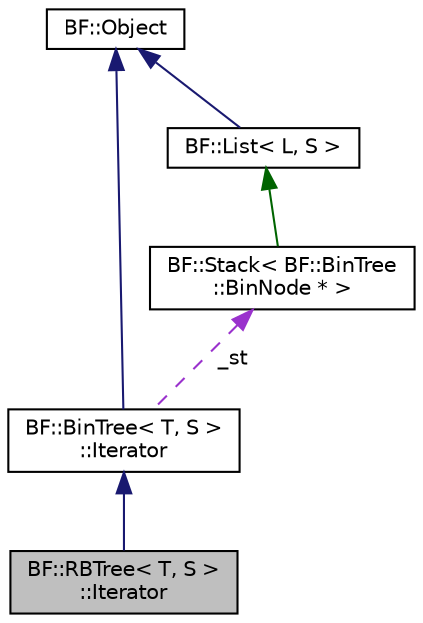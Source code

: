 digraph "BF::RBTree&lt; T, S &gt;::Iterator"
{
 // LATEX_PDF_SIZE
  edge [fontname="Helvetica",fontsize="10",labelfontname="Helvetica",labelfontsize="10"];
  node [fontname="Helvetica",fontsize="10",shape=record];
  Node1 [label="BF::RBTree\< T, S \>\l::Iterator",height=0.2,width=0.4,color="black", fillcolor="grey75", style="filled", fontcolor="black",tooltip=" "];
  Node2 -> Node1 [dir="back",color="midnightblue",fontsize="10",style="solid",fontname="Helvetica"];
  Node2 [label="BF::BinTree\< T, S \>\l::Iterator",height=0.2,width=0.4,color="black", fillcolor="white", style="filled",URL="$df/dcd/classBF_1_1BinTree_1_1Iterator.html",tooltip=" "];
  Node3 -> Node2 [dir="back",color="midnightblue",fontsize="10",style="solid",fontname="Helvetica"];
  Node3 [label="BF::Object",height=0.2,width=0.4,color="black", fillcolor="white", style="filled",URL="$d1/d3a/classBF_1_1Object.html",tooltip=" "];
  Node4 -> Node2 [dir="back",color="darkorchid3",fontsize="10",style="dashed",label=" _st" ,fontname="Helvetica"];
  Node4 [label="BF::Stack\< BF::BinTree\l::BinNode * \>",height=0.2,width=0.4,color="black", fillcolor="white", style="filled",URL="$d4/dbd/classBF_1_1Stack.html",tooltip=" "];
  Node5 -> Node4 [dir="back",color="darkgreen",fontsize="10",style="solid",fontname="Helvetica"];
  Node5 [label="BF::List\< L, S \>",height=0.2,width=0.4,color="black", fillcolor="white", style="filled",URL="$d1/de0/classBF_1_1List.html",tooltip=" "];
  Node3 -> Node5 [dir="back",color="midnightblue",fontsize="10",style="solid",fontname="Helvetica"];
}
